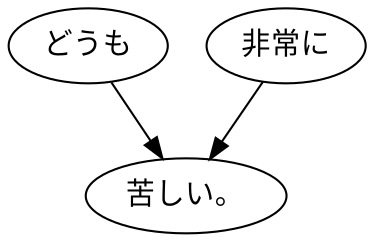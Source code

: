 digraph graph39 {
	node0 [label="どうも"];
	node1 [label="非常に"];
	node2 [label="苦しい。"];
	node0 -> node2;
	node1 -> node2;
}
